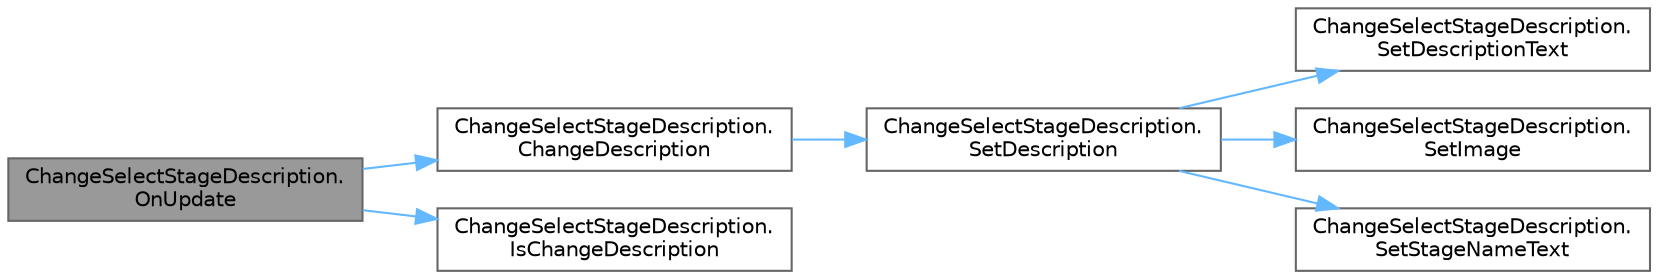 digraph "ChangeSelectStageDescription.OnUpdate"
{
 // LATEX_PDF_SIZE
  bgcolor="transparent";
  edge [fontname=Helvetica,fontsize=10,labelfontname=Helvetica,labelfontsize=10];
  node [fontname=Helvetica,fontsize=10,shape=box,height=0.2,width=0.4];
  rankdir="LR";
  Node1 [id="Node000001",label="ChangeSelectStageDescription.\lOnUpdate",height=0.2,width=0.4,color="gray40", fillcolor="grey60", style="filled", fontcolor="black",tooltip=" "];
  Node1 -> Node2 [id="edge7_Node000001_Node000002",color="steelblue1",style="solid",tooltip=" "];
  Node2 [id="Node000002",label="ChangeSelectStageDescription.\lChangeDescription",height=0.2,width=0.4,color="grey40", fillcolor="white", style="filled",URL="$class_change_select_stage_description.html#a8d84aa6fcd47cfedd32e59419221619f",tooltip=" "];
  Node2 -> Node3 [id="edge8_Node000002_Node000003",color="steelblue1",style="solid",tooltip=" "];
  Node3 [id="Node000003",label="ChangeSelectStageDescription.\lSetDescription",height=0.2,width=0.4,color="grey40", fillcolor="white", style="filled",URL="$class_change_select_stage_description.html#a3a6c65ff379fa2666fc708e222d1b706",tooltip=" "];
  Node3 -> Node4 [id="edge9_Node000003_Node000004",color="steelblue1",style="solid",tooltip=" "];
  Node4 [id="Node000004",label="ChangeSelectStageDescription.\lSetDescriptionText",height=0.2,width=0.4,color="grey40", fillcolor="white", style="filled",URL="$class_change_select_stage_description.html#a1b43e65fb75c410acd63e338b7282c77",tooltip=" "];
  Node3 -> Node5 [id="edge10_Node000003_Node000005",color="steelblue1",style="solid",tooltip=" "];
  Node5 [id="Node000005",label="ChangeSelectStageDescription.\lSetImage",height=0.2,width=0.4,color="grey40", fillcolor="white", style="filled",URL="$class_change_select_stage_description.html#a1a3de280c957524edfc5c351aa82b6c5",tooltip=" "];
  Node3 -> Node6 [id="edge11_Node000003_Node000006",color="steelblue1",style="solid",tooltip=" "];
  Node6 [id="Node000006",label="ChangeSelectStageDescription.\lSetStageNameText",height=0.2,width=0.4,color="grey40", fillcolor="white", style="filled",URL="$class_change_select_stage_description.html#acfcc886911fb5484bcd4e52ebf64f02c",tooltip=" "];
  Node1 -> Node7 [id="edge12_Node000001_Node000007",color="steelblue1",style="solid",tooltip=" "];
  Node7 [id="Node000007",label="ChangeSelectStageDescription.\lIsChangeDescription",height=0.2,width=0.4,color="grey40", fillcolor="white", style="filled",URL="$class_change_select_stage_description.html#aadb32053cf4e2af2cd8782491eb8c349",tooltip=" "];
}
